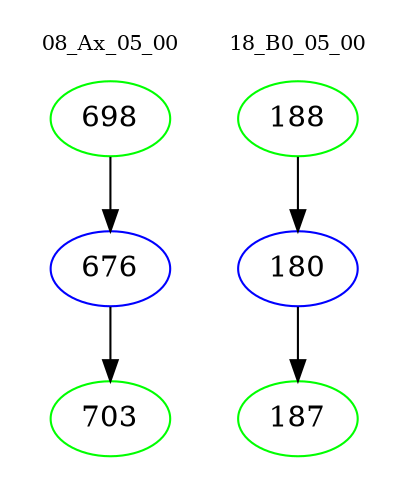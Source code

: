 digraph{
subgraph cluster_0 {
color = white
label = "08_Ax_05_00";
fontsize=10;
T0_698 [label="698", color="green"]
T0_698 -> T0_676 [color="black"]
T0_676 [label="676", color="blue"]
T0_676 -> T0_703 [color="black"]
T0_703 [label="703", color="green"]
}
subgraph cluster_1 {
color = white
label = "18_B0_05_00";
fontsize=10;
T1_188 [label="188", color="green"]
T1_188 -> T1_180 [color="black"]
T1_180 [label="180", color="blue"]
T1_180 -> T1_187 [color="black"]
T1_187 [label="187", color="green"]
}
}

